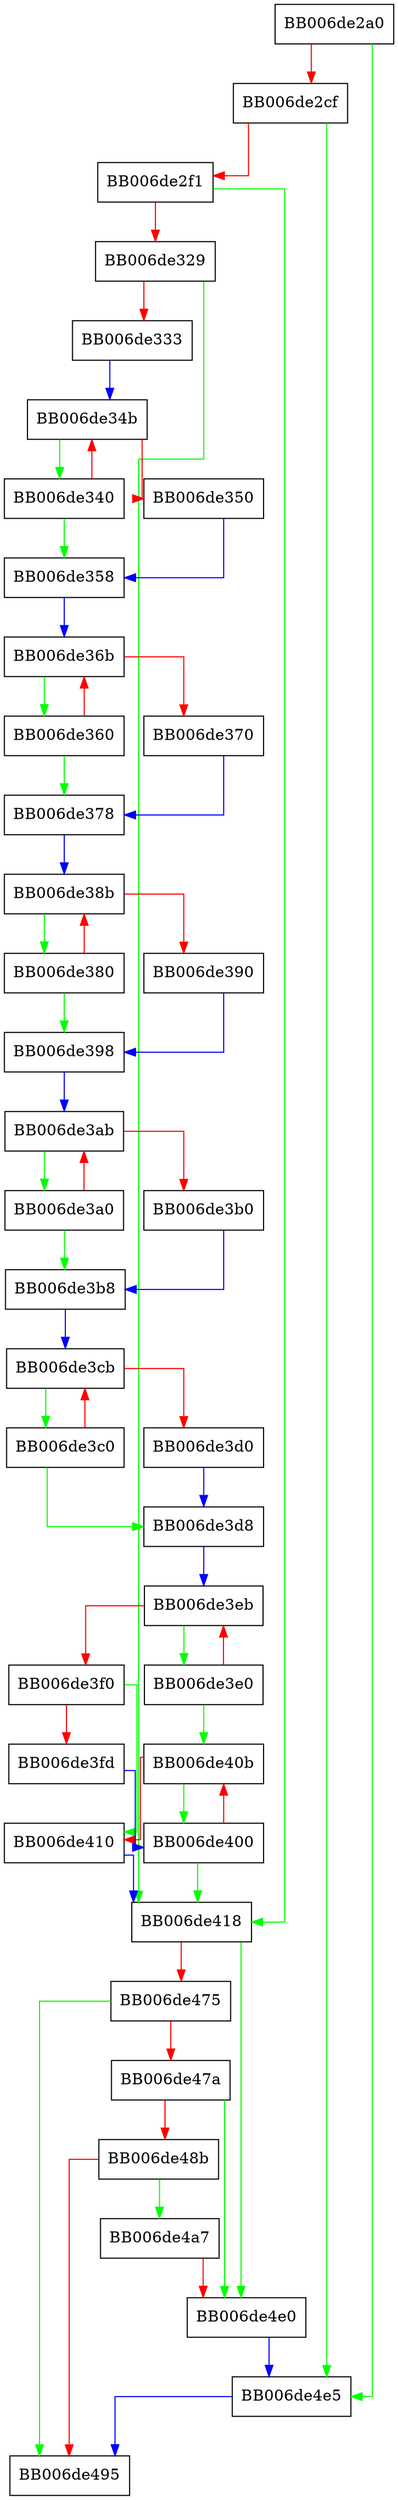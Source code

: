 digraph ossl_rand_drbg_new {
  node [shape="box"];
  graph [splines=ortho];
  BB006de2a0 -> BB006de4e5 [color="green"];
  BB006de2a0 -> BB006de2cf [color="red"];
  BB006de2cf -> BB006de4e5 [color="green"];
  BB006de2cf -> BB006de2f1 [color="red"];
  BB006de2f1 -> BB006de418 [color="green"];
  BB006de2f1 -> BB006de329 [color="red"];
  BB006de329 -> BB006de418 [color="green"];
  BB006de329 -> BB006de333 [color="red"];
  BB006de333 -> BB006de34b [color="blue"];
  BB006de340 -> BB006de358 [color="green"];
  BB006de340 -> BB006de34b [color="red"];
  BB006de34b -> BB006de340 [color="green"];
  BB006de34b -> BB006de350 [color="red"];
  BB006de350 -> BB006de358 [color="blue"];
  BB006de358 -> BB006de36b [color="blue"];
  BB006de360 -> BB006de378 [color="green"];
  BB006de360 -> BB006de36b [color="red"];
  BB006de36b -> BB006de360 [color="green"];
  BB006de36b -> BB006de370 [color="red"];
  BB006de370 -> BB006de378 [color="blue"];
  BB006de378 -> BB006de38b [color="blue"];
  BB006de380 -> BB006de398 [color="green"];
  BB006de380 -> BB006de38b [color="red"];
  BB006de38b -> BB006de380 [color="green"];
  BB006de38b -> BB006de390 [color="red"];
  BB006de390 -> BB006de398 [color="blue"];
  BB006de398 -> BB006de3ab [color="blue"];
  BB006de3a0 -> BB006de3b8 [color="green"];
  BB006de3a0 -> BB006de3ab [color="red"];
  BB006de3ab -> BB006de3a0 [color="green"];
  BB006de3ab -> BB006de3b0 [color="red"];
  BB006de3b0 -> BB006de3b8 [color="blue"];
  BB006de3b8 -> BB006de3cb [color="blue"];
  BB006de3c0 -> BB006de3d8 [color="green"];
  BB006de3c0 -> BB006de3cb [color="red"];
  BB006de3cb -> BB006de3c0 [color="green"];
  BB006de3cb -> BB006de3d0 [color="red"];
  BB006de3d0 -> BB006de3d8 [color="blue"];
  BB006de3d8 -> BB006de3eb [color="blue"];
  BB006de3e0 -> BB006de40b [color="green"];
  BB006de3e0 -> BB006de3eb [color="red"];
  BB006de3eb -> BB006de3e0 [color="green"];
  BB006de3eb -> BB006de3f0 [color="red"];
  BB006de3f0 -> BB006de410 [color="green"];
  BB006de3f0 -> BB006de3fd [color="red"];
  BB006de3fd -> BB006de400 [color="blue"];
  BB006de400 -> BB006de418 [color="green"];
  BB006de400 -> BB006de40b [color="red"];
  BB006de40b -> BB006de400 [color="green"];
  BB006de40b -> BB006de410 [color="red"];
  BB006de410 -> BB006de418 [color="blue"];
  BB006de418 -> BB006de4e0 [color="green"];
  BB006de418 -> BB006de475 [color="red"];
  BB006de475 -> BB006de495 [color="green"];
  BB006de475 -> BB006de47a [color="red"];
  BB006de47a -> BB006de4e0 [color="green"];
  BB006de47a -> BB006de48b [color="red"];
  BB006de48b -> BB006de4a7 [color="green"];
  BB006de48b -> BB006de495 [color="red"];
  BB006de4a7 -> BB006de4e0 [color="red"];
  BB006de4e0 -> BB006de4e5 [color="blue"];
  BB006de4e5 -> BB006de495 [color="blue"];
}
